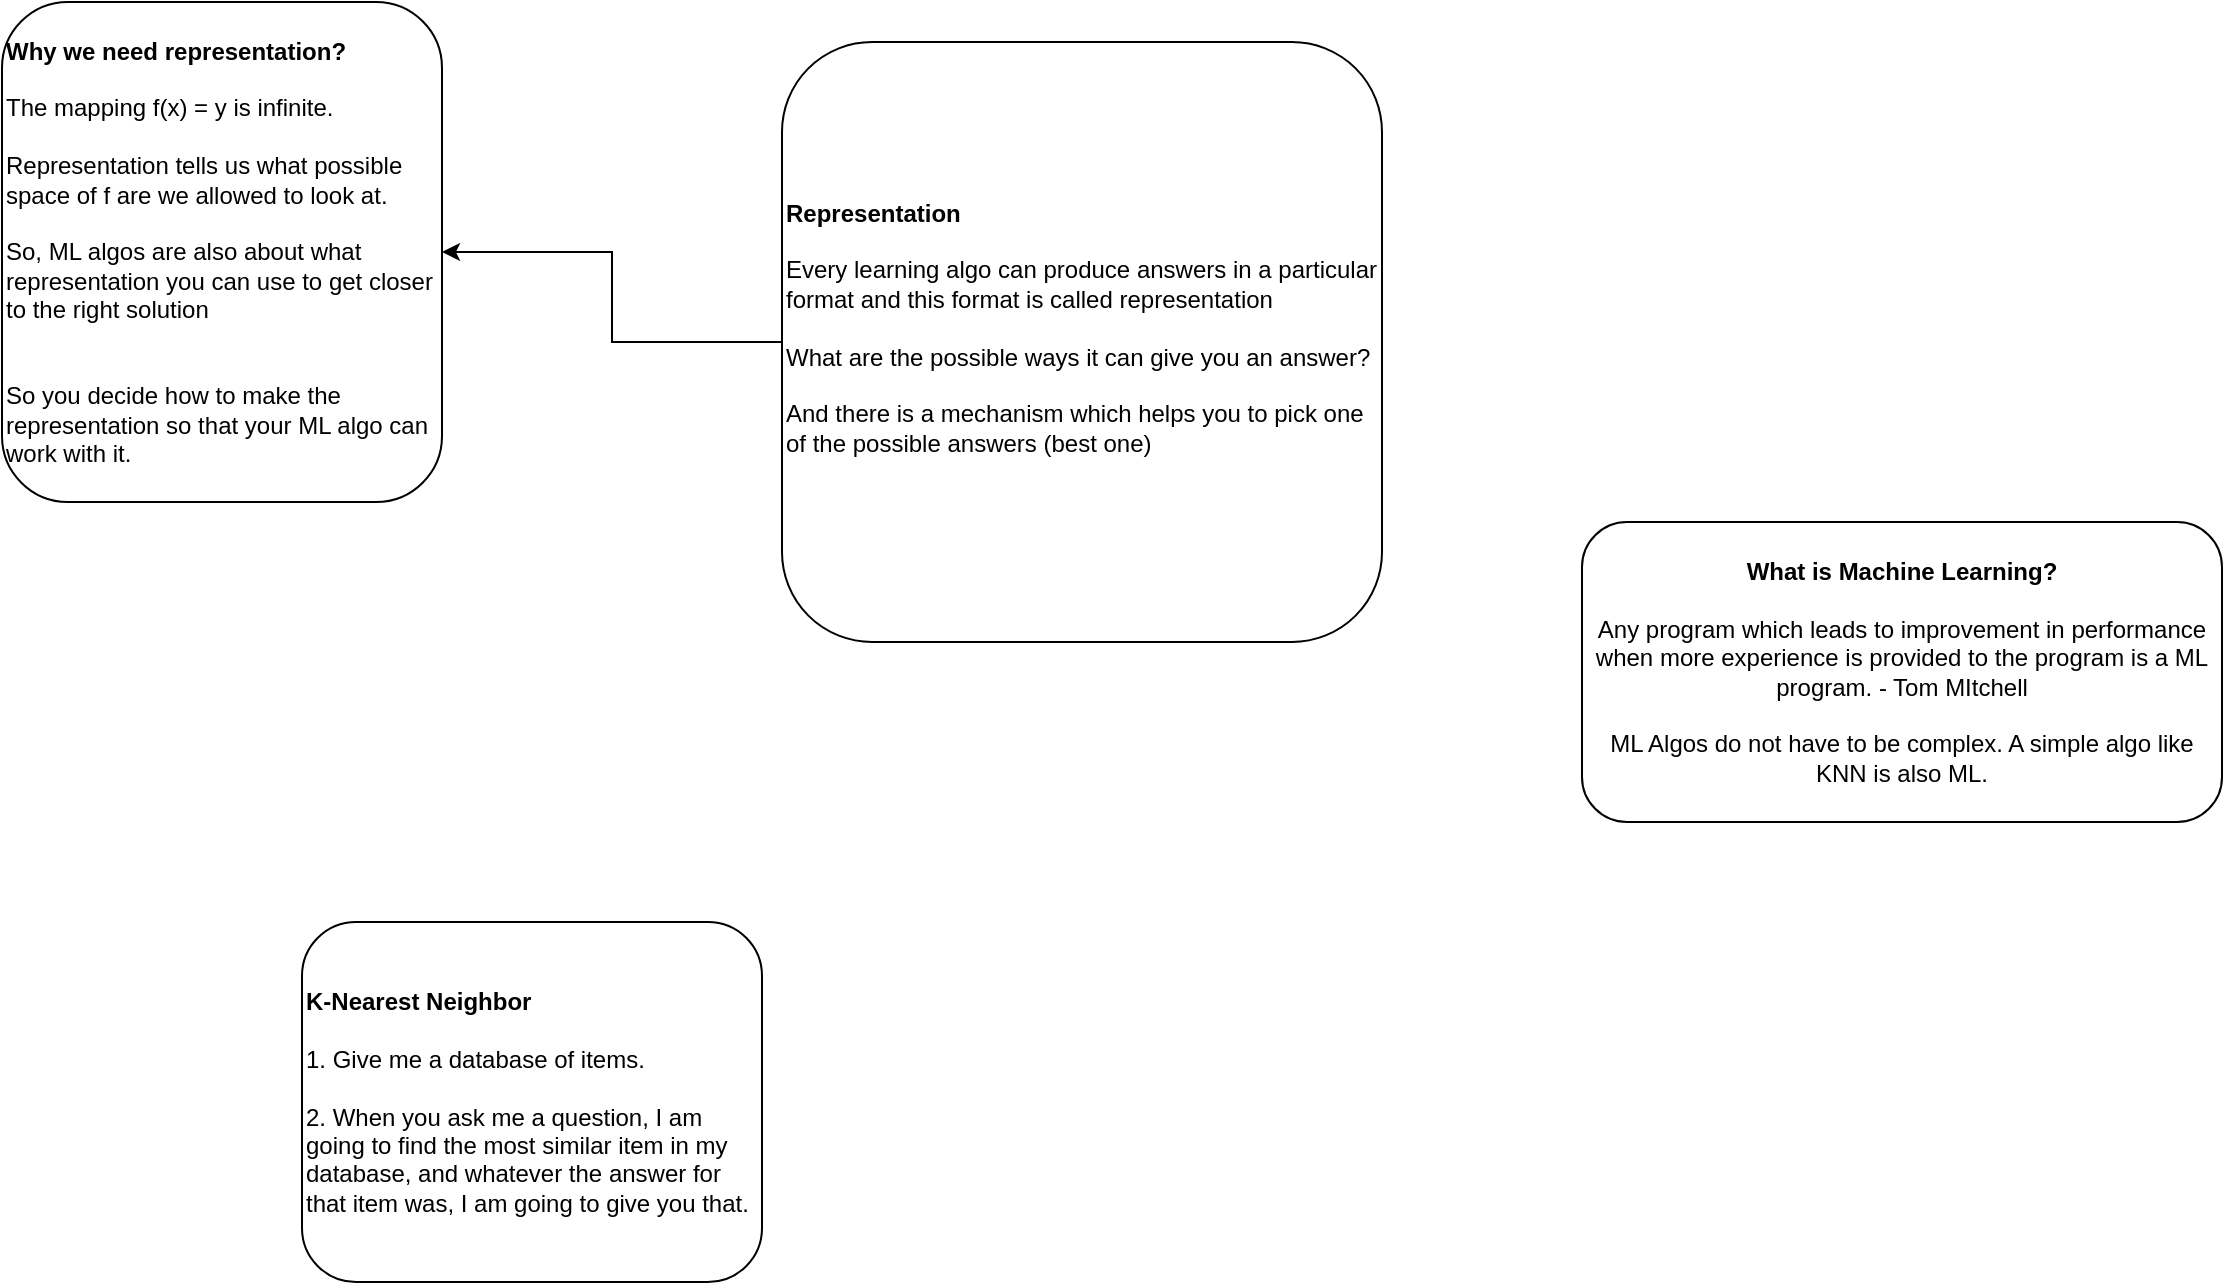 <mxfile version="20.7.4" type="github">
  <diagram id="yiaCU1Vqxz6n_TdvmyUf" name="Page-1">
    <mxGraphModel dx="2284" dy="775" grid="1" gridSize="10" guides="1" tooltips="1" connect="1" arrows="1" fold="1" page="1" pageScale="1" pageWidth="850" pageHeight="1100" math="0" shadow="0">
      <root>
        <mxCell id="0" />
        <mxCell id="1" parent="0" />
        <mxCell id="5vYoBrWB2Ws82g73J6qU-2" value="&lt;b&gt;What is Machine Learning?&lt;/b&gt;&lt;br&gt;&lt;br&gt;Any program which leads to improvement in performance when more experience is provided to the program is a ML program. - Tom MItchell&lt;br&gt;&lt;br&gt;ML Algos do not have to be complex. A simple algo like KNN is also ML." style="rounded=1;whiteSpace=wrap;html=1;" vertex="1" parent="1">
          <mxGeometry x="320" y="320" width="320" height="150" as="geometry" />
        </mxCell>
        <mxCell id="5vYoBrWB2Ws82g73J6qU-3" value="&lt;b&gt;K-Nearest Neighbor&lt;/b&gt;&lt;br&gt;&lt;br&gt;1. Give me a database of items.&lt;br&gt;&lt;br&gt;2. When you ask me a question, I am going to find the most similar item in my database, and whatever the answer for that item was, I am going to give you that." style="rounded=1;whiteSpace=wrap;html=1;align=left;" vertex="1" parent="1">
          <mxGeometry x="-320" y="520" width="230" height="180" as="geometry" />
        </mxCell>
        <mxCell id="5vYoBrWB2Ws82g73J6qU-6" value="" style="edgeStyle=orthogonalEdgeStyle;rounded=0;orthogonalLoop=1;jettySize=auto;html=1;" edge="1" parent="1" source="5vYoBrWB2Ws82g73J6qU-4" target="5vYoBrWB2Ws82g73J6qU-5">
          <mxGeometry relative="1" as="geometry" />
        </mxCell>
        <mxCell id="5vYoBrWB2Ws82g73J6qU-4" value="&lt;b&gt;Representation&lt;br&gt;&lt;/b&gt;&lt;br&gt;Every learning algo can produce answers in a particular format and this format is called representation&lt;br&gt;&lt;br&gt;What are the possible ways it can give you an answer?&lt;br&gt;&lt;br&gt;And there is a mechanism which helps you to pick one of the possible answers (best one)&lt;br&gt;&lt;br&gt;" style="rounded=1;whiteSpace=wrap;html=1;align=left;" vertex="1" parent="1">
          <mxGeometry x="-80" y="80" width="300" height="300" as="geometry" />
        </mxCell>
        <mxCell id="5vYoBrWB2Ws82g73J6qU-5" value="&lt;b&gt;Why we need representation?&lt;br&gt;&lt;/b&gt;&lt;br&gt;The mapping f(x) = y is infinite.&lt;br&gt;&lt;br style=&quot;border-color: var(--border-color);&quot;&gt;Representation tells us what possible space of f are we allowed to look at.&lt;br&gt;&lt;br&gt;So, ML algos are also about what representation you can use to get closer to the right solution&lt;br&gt;&lt;br&gt;&lt;br&gt;So you decide how to make the representation so that your ML algo can work with it." style="whiteSpace=wrap;html=1;align=left;rounded=1;" vertex="1" parent="1">
          <mxGeometry x="-470" y="60" width="220" height="250" as="geometry" />
        </mxCell>
      </root>
    </mxGraphModel>
  </diagram>
</mxfile>
